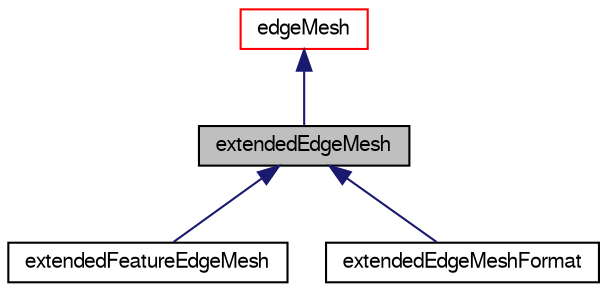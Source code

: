 digraph "extendedEdgeMesh"
{
  bgcolor="transparent";
  edge [fontname="FreeSans",fontsize="10",labelfontname="FreeSans",labelfontsize="10"];
  node [fontname="FreeSans",fontsize="10",shape=record];
  Node0 [label="extendedEdgeMesh",height=0.2,width=0.4,color="black", fillcolor="grey75", style="filled", fontcolor="black"];
  Node1 -> Node0 [dir="back",color="midnightblue",fontsize="10",style="solid",fontname="FreeSans"];
  Node1 [label="edgeMesh",height=0.2,width=0.4,color="red",URL="$a21754.html",tooltip="Points connected by edges. "];
  Node0 -> Node3 [dir="back",color="midnightblue",fontsize="10",style="solid",fontname="FreeSans"];
  Node3 [label="extendedFeatureEdgeMesh",height=0.2,width=0.4,color="black",URL="$a21794.html",tooltip="extendedEdgeMesh + IO. "];
  Node0 -> Node4 [dir="back",color="midnightblue",fontsize="10",style="solid",fontname="FreeSans"];
  Node4 [label="extendedEdgeMeshFormat",height=0.2,width=0.4,color="black",URL="$a21790.html",tooltip="Provide a means of reading/writing the single-file OpenFOAM extendedEdgeMesh format. "];
}
